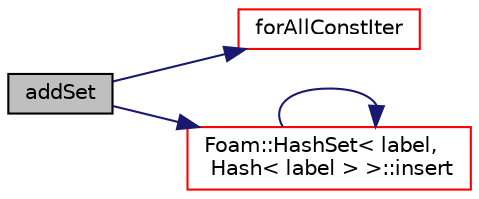 digraph "addSet"
{
  bgcolor="transparent";
  edge [fontname="Helvetica",fontsize="10",labelfontname="Helvetica",labelfontsize="10"];
  node [fontname="Helvetica",fontsize="10",shape=record];
  rankdir="LR";
  Node2826 [label="addSet",height=0.2,width=0.4,color="black", fillcolor="grey75", style="filled", fontcolor="black"];
  Node2826 -> Node2827 [color="midnightblue",fontsize="10",style="solid",fontname="Helvetica"];
  Node2827 [label="forAllConstIter",height=0.2,width=0.4,color="red",URL="$a39311.html#ae21e2836509b0fa7f7cedf6493b11b09"];
  Node2826 -> Node3124 [color="midnightblue",fontsize="10",style="solid",fontname="Helvetica"];
  Node3124 [label="Foam::HashSet\< label,\l Hash\< label \> \>::insert",height=0.2,width=0.4,color="red",URL="$a26829.html#a49f0753d9652681fc3a81f59951a0ad7",tooltip="Insert a new entry. "];
  Node3124 -> Node3124 [color="midnightblue",fontsize="10",style="solid",fontname="Helvetica"];
}
